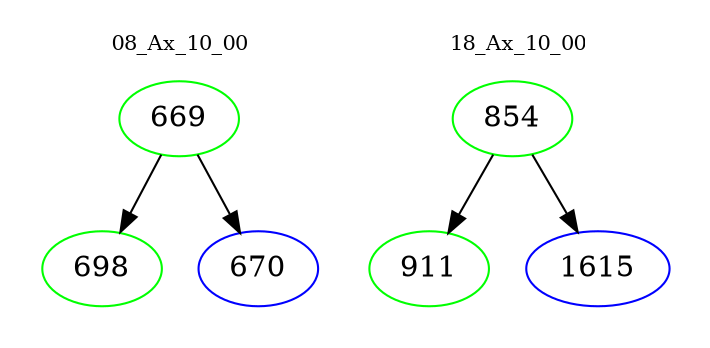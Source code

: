 digraph{
subgraph cluster_0 {
color = white
label = "08_Ax_10_00";
fontsize=10;
T0_669 [label="669", color="green"]
T0_669 -> T0_698 [color="black"]
T0_698 [label="698", color="green"]
T0_669 -> T0_670 [color="black"]
T0_670 [label="670", color="blue"]
}
subgraph cluster_1 {
color = white
label = "18_Ax_10_00";
fontsize=10;
T1_854 [label="854", color="green"]
T1_854 -> T1_911 [color="black"]
T1_911 [label="911", color="green"]
T1_854 -> T1_1615 [color="black"]
T1_1615 [label="1615", color="blue"]
}
}
